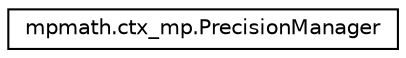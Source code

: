 digraph "Graphical Class Hierarchy"
{
 // LATEX_PDF_SIZE
  edge [fontname="Helvetica",fontsize="10",labelfontname="Helvetica",labelfontsize="10"];
  node [fontname="Helvetica",fontsize="10",shape=record];
  rankdir="LR";
  Node0 [label="mpmath.ctx_mp.PrecisionManager",height=0.2,width=0.4,color="black", fillcolor="white", style="filled",URL="$classmpmath_1_1ctx__mp_1_1PrecisionManager.html",tooltip=" "];
}
